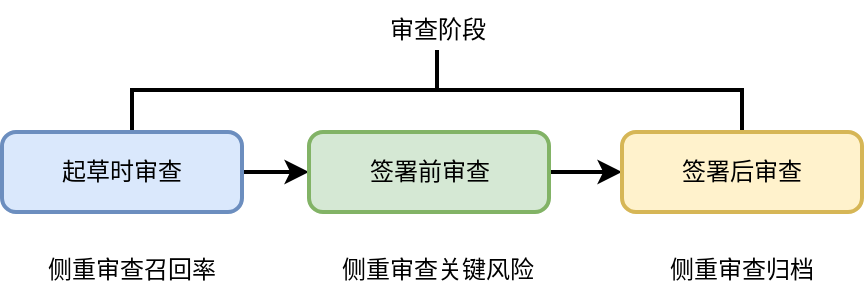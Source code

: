 <mxfile version="26.0.5">
  <diagram name="第 1 页" id="GecP-u3jejHo2s5aGwm_">
    <mxGraphModel dx="1242" dy="758" grid="1" gridSize="10" guides="1" tooltips="1" connect="1" arrows="1" fold="1" page="1" pageScale="1" pageWidth="827" pageHeight="1169" math="0" shadow="0">
      <root>
        <mxCell id="0" />
        <mxCell id="1" parent="0" />
        <mxCell id="smlZlDrzpSeXYvA_w3bu-8" style="edgeStyle=orthogonalEdgeStyle;rounded=0;orthogonalLoop=1;jettySize=auto;html=1;entryX=0;entryY=0.5;entryDx=0;entryDy=0;strokeWidth=2;" edge="1" parent="1" source="smlZlDrzpSeXYvA_w3bu-1" target="smlZlDrzpSeXYvA_w3bu-2">
          <mxGeometry relative="1" as="geometry" />
        </mxCell>
        <mxCell id="smlZlDrzpSeXYvA_w3bu-1" value="起草时审查" style="rounded=1;whiteSpace=wrap;html=1;absoluteArcSize=1;arcSize=14;strokeWidth=2;fillColor=#dae8fc;strokeColor=#6c8ebf;" vertex="1" parent="1">
          <mxGeometry x="140" y="366" width="120" height="40" as="geometry" />
        </mxCell>
        <mxCell id="smlZlDrzpSeXYvA_w3bu-9" style="edgeStyle=orthogonalEdgeStyle;rounded=0;orthogonalLoop=1;jettySize=auto;html=1;entryX=0;entryY=0.5;entryDx=0;entryDy=0;strokeWidth=2;" edge="1" parent="1" source="smlZlDrzpSeXYvA_w3bu-2" target="smlZlDrzpSeXYvA_w3bu-3">
          <mxGeometry relative="1" as="geometry" />
        </mxCell>
        <mxCell id="smlZlDrzpSeXYvA_w3bu-2" value="签署前审查" style="rounded=1;whiteSpace=wrap;html=1;absoluteArcSize=1;arcSize=14;strokeWidth=2;fillColor=#d5e8d4;strokeColor=#82b366;" vertex="1" parent="1">
          <mxGeometry x="293.5" y="366" width="120" height="40" as="geometry" />
        </mxCell>
        <mxCell id="smlZlDrzpSeXYvA_w3bu-3" value="签署后审查" style="rounded=1;whiteSpace=wrap;html=1;absoluteArcSize=1;arcSize=14;strokeWidth=2;fillColor=#fff2cc;strokeColor=#d6b656;" vertex="1" parent="1">
          <mxGeometry x="450" y="366" width="120" height="40" as="geometry" />
        </mxCell>
        <mxCell id="smlZlDrzpSeXYvA_w3bu-4" value="审查阶段" style="text;html=1;align=center;verticalAlign=middle;whiteSpace=wrap;rounded=0;" vertex="1" parent="1">
          <mxGeometry x="327.5" y="300" width="60" height="30" as="geometry" />
        </mxCell>
        <mxCell id="smlZlDrzpSeXYvA_w3bu-7" value="" style="strokeWidth=2;html=1;shape=mxgraph.flowchart.annotation_2;align=left;labelPosition=right;pointerEvents=1;rotation=90;" vertex="1" parent="1">
          <mxGeometry x="337.5" y="192.5" width="40" height="305" as="geometry" />
        </mxCell>
        <mxCell id="smlZlDrzpSeXYvA_w3bu-10" value="侧重审查召回率" style="text;html=1;align=center;verticalAlign=middle;whiteSpace=wrap;rounded=0;strokeWidth=1;fontColor=light-dark(#000000,#EDEDED);" vertex="1" parent="1">
          <mxGeometry x="150" y="420" width="110" height="30" as="geometry" />
        </mxCell>
        <mxCell id="smlZlDrzpSeXYvA_w3bu-12" value="侧重审查关键风险" style="text;html=1;align=center;verticalAlign=middle;whiteSpace=wrap;rounded=0;strokeWidth=1;fontColor=light-dark(#000000,#EDEDED);" vertex="1" parent="1">
          <mxGeometry x="302.5" y="420" width="110" height="30" as="geometry" />
        </mxCell>
        <mxCell id="smlZlDrzpSeXYvA_w3bu-13" value="侧重审查归档" style="text;html=1;align=center;verticalAlign=middle;whiteSpace=wrap;rounded=0;strokeWidth=1;fontColor=light-dark(#000000,#EDEDED);" vertex="1" parent="1">
          <mxGeometry x="455" y="420" width="110" height="30" as="geometry" />
        </mxCell>
      </root>
    </mxGraphModel>
  </diagram>
</mxfile>
